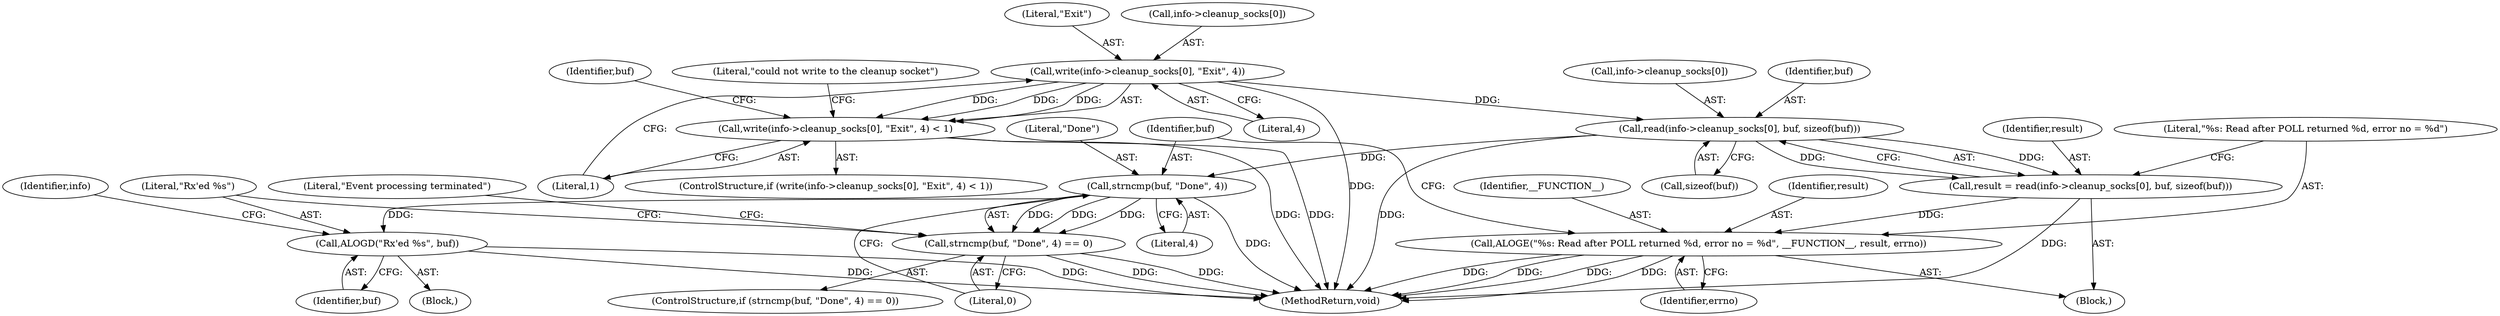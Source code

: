digraph "0_Android_2c5a4fac8bc8198f6a2635ede776f8de40a0c3e1@API" {
"1000118" [label="(Call,write(info->cleanup_socks[0], \"Exit\", 4))"];
"1000117" [label="(Call,write(info->cleanup_socks[0], \"Exit\", 4) < 1)"];
"1000140" [label="(Call,read(info->cleanup_socks[0], buf, sizeof(buf)))"];
"1000138" [label="(Call,result = read(info->cleanup_socks[0], buf, sizeof(buf)))"];
"1000149" [label="(Call,ALOGE(\"%s: Read after POLL returned %d, error no = %d\", __FUNCTION__, result, errno))"];
"1000156" [label="(Call,strncmp(buf, \"Done\", 4))"];
"1000155" [label="(Call,strncmp(buf, \"Done\", 4) == 0)"];
"1000166" [label="(Call,ALOGD(\"Rx'ed %s\", buf))"];
"1000129" [label="(Literal,\"could not write to the cleanup socket\")"];
"1000138" [label="(Call,result = read(info->cleanup_socks[0], buf, sizeof(buf)))"];
"1000165" [label="(Block,)"];
"1000140" [label="(Call,read(info->cleanup_socks[0], buf, sizeof(buf)))"];
"1000166" [label="(Call,ALOGD(\"Rx'ed %s\", buf))"];
"1000141" [label="(Call,info->cleanup_socks[0])"];
"1000126" [label="(Literal,1)"];
"1000146" [label="(Identifier,buf)"];
"1000117" [label="(Call,write(info->cleanup_socks[0], \"Exit\", 4) < 1)"];
"1000139" [label="(Identifier,result)"];
"1000158" [label="(Literal,\"Done\")"];
"1000131" [label="(Block,)"];
"1000124" [label="(Literal,\"Exit\")"];
"1000152" [label="(Identifier,result)"];
"1000153" [label="(Identifier,errno)"];
"1000149" [label="(Call,ALOGE(\"%s: Read after POLL returned %d, error no = %d\", __FUNCTION__, result, errno))"];
"1000119" [label="(Call,info->cleanup_socks[0])"];
"1000159" [label="(Literal,4)"];
"1000163" [label="(Literal,\"Event processing terminated\")"];
"1000150" [label="(Literal,\"%s: Read after POLL returned %d, error no = %d\")"];
"1000167" [label="(Literal,\"Rx'ed %s\")"];
"1000168" [label="(Identifier,buf)"];
"1000151" [label="(Identifier,__FUNCTION__)"];
"1000171" [label="(Identifier,info)"];
"1000125" [label="(Literal,4)"];
"1000155" [label="(Call,strncmp(buf, \"Done\", 4) == 0)"];
"1000116" [label="(ControlStructure,if (write(info->cleanup_socks[0], \"Exit\", 4) < 1))"];
"1000157" [label="(Identifier,buf)"];
"1000133" [label="(Identifier,buf)"];
"1000118" [label="(Call,write(info->cleanup_socks[0], \"Exit\", 4))"];
"1000160" [label="(Literal,0)"];
"1000154" [label="(ControlStructure,if (strncmp(buf, \"Done\", 4) == 0))"];
"1000147" [label="(Call,sizeof(buf))"];
"1000325" [label="(MethodReturn,void)"];
"1000156" [label="(Call,strncmp(buf, \"Done\", 4))"];
"1000118" -> "1000117"  [label="AST: "];
"1000118" -> "1000125"  [label="CFG: "];
"1000119" -> "1000118"  [label="AST: "];
"1000124" -> "1000118"  [label="AST: "];
"1000125" -> "1000118"  [label="AST: "];
"1000126" -> "1000118"  [label="CFG: "];
"1000118" -> "1000325"  [label="DDG: "];
"1000118" -> "1000117"  [label="DDG: "];
"1000118" -> "1000117"  [label="DDG: "];
"1000118" -> "1000117"  [label="DDG: "];
"1000118" -> "1000140"  [label="DDG: "];
"1000117" -> "1000116"  [label="AST: "];
"1000117" -> "1000126"  [label="CFG: "];
"1000126" -> "1000117"  [label="AST: "];
"1000129" -> "1000117"  [label="CFG: "];
"1000133" -> "1000117"  [label="CFG: "];
"1000117" -> "1000325"  [label="DDG: "];
"1000117" -> "1000325"  [label="DDG: "];
"1000140" -> "1000138"  [label="AST: "];
"1000140" -> "1000147"  [label="CFG: "];
"1000141" -> "1000140"  [label="AST: "];
"1000146" -> "1000140"  [label="AST: "];
"1000147" -> "1000140"  [label="AST: "];
"1000138" -> "1000140"  [label="CFG: "];
"1000140" -> "1000325"  [label="DDG: "];
"1000140" -> "1000138"  [label="DDG: "];
"1000140" -> "1000138"  [label="DDG: "];
"1000140" -> "1000156"  [label="DDG: "];
"1000138" -> "1000131"  [label="AST: "];
"1000139" -> "1000138"  [label="AST: "];
"1000150" -> "1000138"  [label="CFG: "];
"1000138" -> "1000325"  [label="DDG: "];
"1000138" -> "1000149"  [label="DDG: "];
"1000149" -> "1000131"  [label="AST: "];
"1000149" -> "1000153"  [label="CFG: "];
"1000150" -> "1000149"  [label="AST: "];
"1000151" -> "1000149"  [label="AST: "];
"1000152" -> "1000149"  [label="AST: "];
"1000153" -> "1000149"  [label="AST: "];
"1000157" -> "1000149"  [label="CFG: "];
"1000149" -> "1000325"  [label="DDG: "];
"1000149" -> "1000325"  [label="DDG: "];
"1000149" -> "1000325"  [label="DDG: "];
"1000149" -> "1000325"  [label="DDG: "];
"1000156" -> "1000155"  [label="AST: "];
"1000156" -> "1000159"  [label="CFG: "];
"1000157" -> "1000156"  [label="AST: "];
"1000158" -> "1000156"  [label="AST: "];
"1000159" -> "1000156"  [label="AST: "];
"1000160" -> "1000156"  [label="CFG: "];
"1000156" -> "1000325"  [label="DDG: "];
"1000156" -> "1000155"  [label="DDG: "];
"1000156" -> "1000155"  [label="DDG: "];
"1000156" -> "1000155"  [label="DDG: "];
"1000156" -> "1000166"  [label="DDG: "];
"1000155" -> "1000154"  [label="AST: "];
"1000155" -> "1000160"  [label="CFG: "];
"1000160" -> "1000155"  [label="AST: "];
"1000163" -> "1000155"  [label="CFG: "];
"1000167" -> "1000155"  [label="CFG: "];
"1000155" -> "1000325"  [label="DDG: "];
"1000155" -> "1000325"  [label="DDG: "];
"1000166" -> "1000165"  [label="AST: "];
"1000166" -> "1000168"  [label="CFG: "];
"1000167" -> "1000166"  [label="AST: "];
"1000168" -> "1000166"  [label="AST: "];
"1000171" -> "1000166"  [label="CFG: "];
"1000166" -> "1000325"  [label="DDG: "];
"1000166" -> "1000325"  [label="DDG: "];
}
